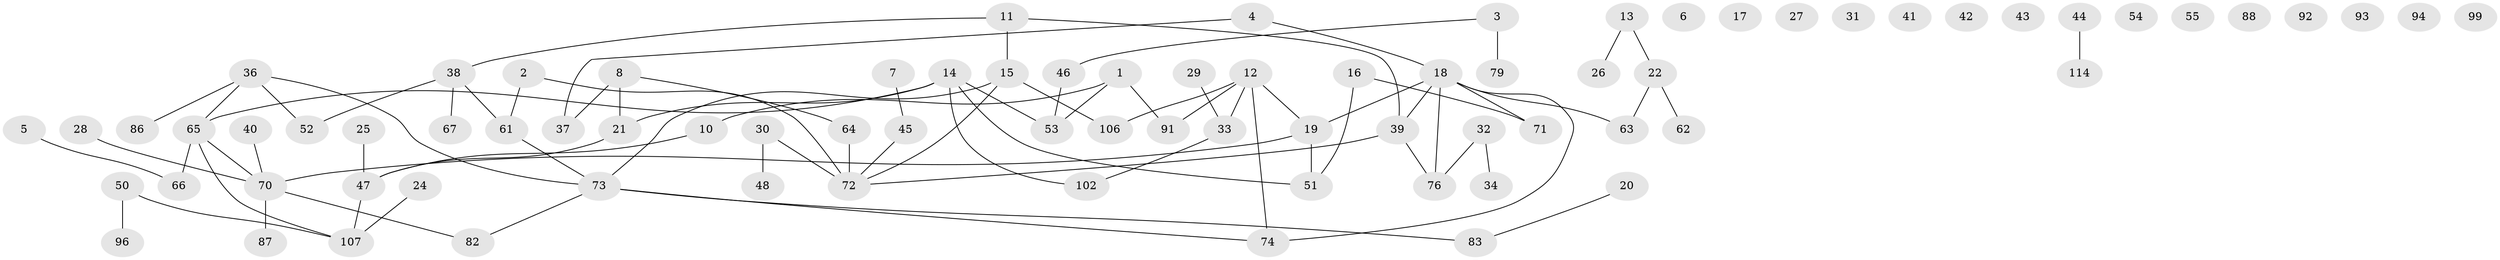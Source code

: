 // Generated by graph-tools (version 1.1) at 2025/23/03/03/25 07:23:24]
// undirected, 80 vertices, 82 edges
graph export_dot {
graph [start="1"]
  node [color=gray90,style=filled];
  1 [super="+111"];
  2;
  3 [super="+56"];
  4 [super="+9"];
  5 [super="+23"];
  6;
  7;
  8 [super="+77"];
  10;
  11 [super="+104"];
  12 [super="+35"];
  13 [super="+59"];
  14 [super="+109"];
  15 [super="+98"];
  16 [super="+69"];
  17;
  18 [super="+95"];
  19 [super="+75"];
  20;
  21 [super="+78"];
  22 [super="+115"];
  24;
  25;
  26 [super="+57"];
  27;
  28;
  29;
  30 [super="+68"];
  31;
  32 [super="+101"];
  33 [super="+58"];
  34;
  36 [super="+49"];
  37 [super="+110"];
  38 [super="+113"];
  39 [super="+97"];
  40;
  41;
  42;
  43;
  44 [super="+89"];
  45;
  46;
  47 [super="+108"];
  48;
  50 [super="+81"];
  51;
  52 [super="+80"];
  53 [super="+60"];
  54;
  55;
  61;
  62 [super="+103"];
  63;
  64;
  65 [super="+85"];
  66;
  67 [super="+105"];
  70 [super="+90"];
  71;
  72 [super="+100"];
  73 [super="+84"];
  74;
  76;
  79 [super="+112"];
  82;
  83;
  86;
  87;
  88;
  91;
  92;
  93;
  94;
  96;
  99;
  102;
  106;
  107;
  114;
  1 -- 10;
  1 -- 53;
  1 -- 91;
  2 -- 61;
  2 -- 72;
  3 -- 79;
  3 -- 46;
  4 -- 37;
  4 -- 18;
  5 -- 66;
  7 -- 45;
  8 -- 21;
  8 -- 37;
  8 -- 64;
  10 -- 47;
  11 -- 39;
  11 -- 15;
  11 -- 38;
  12 -- 33;
  12 -- 106;
  12 -- 74;
  12 -- 91;
  12 -- 19;
  13 -- 26;
  13 -- 22;
  14 -- 51;
  14 -- 65;
  14 -- 102;
  14 -- 53;
  14 -- 21;
  15 -- 72;
  15 -- 73;
  15 -- 106;
  16 -- 51;
  16 -- 71;
  18 -- 39;
  18 -- 63;
  18 -- 76;
  18 -- 19;
  18 -- 71;
  18 -- 74;
  19 -- 70;
  19 -- 51;
  20 -- 83;
  21 -- 47;
  22 -- 63;
  22 -- 62;
  24 -- 107;
  25 -- 47;
  28 -- 70;
  29 -- 33;
  30 -- 48;
  30 -- 72;
  32 -- 34;
  32 -- 76;
  33 -- 102;
  36 -- 52;
  36 -- 73;
  36 -- 65;
  36 -- 86;
  38 -- 61;
  38 -- 52;
  38 -- 67;
  39 -- 72;
  39 -- 76;
  40 -- 70;
  44 -- 114;
  45 -- 72;
  46 -- 53;
  47 -- 107;
  50 -- 96;
  50 -- 107;
  61 -- 73;
  64 -- 72 [weight=2];
  65 -- 66;
  65 -- 70;
  65 -- 107;
  70 -- 82;
  70 -- 87;
  73 -- 82;
  73 -- 83;
  73 -- 74;
}
